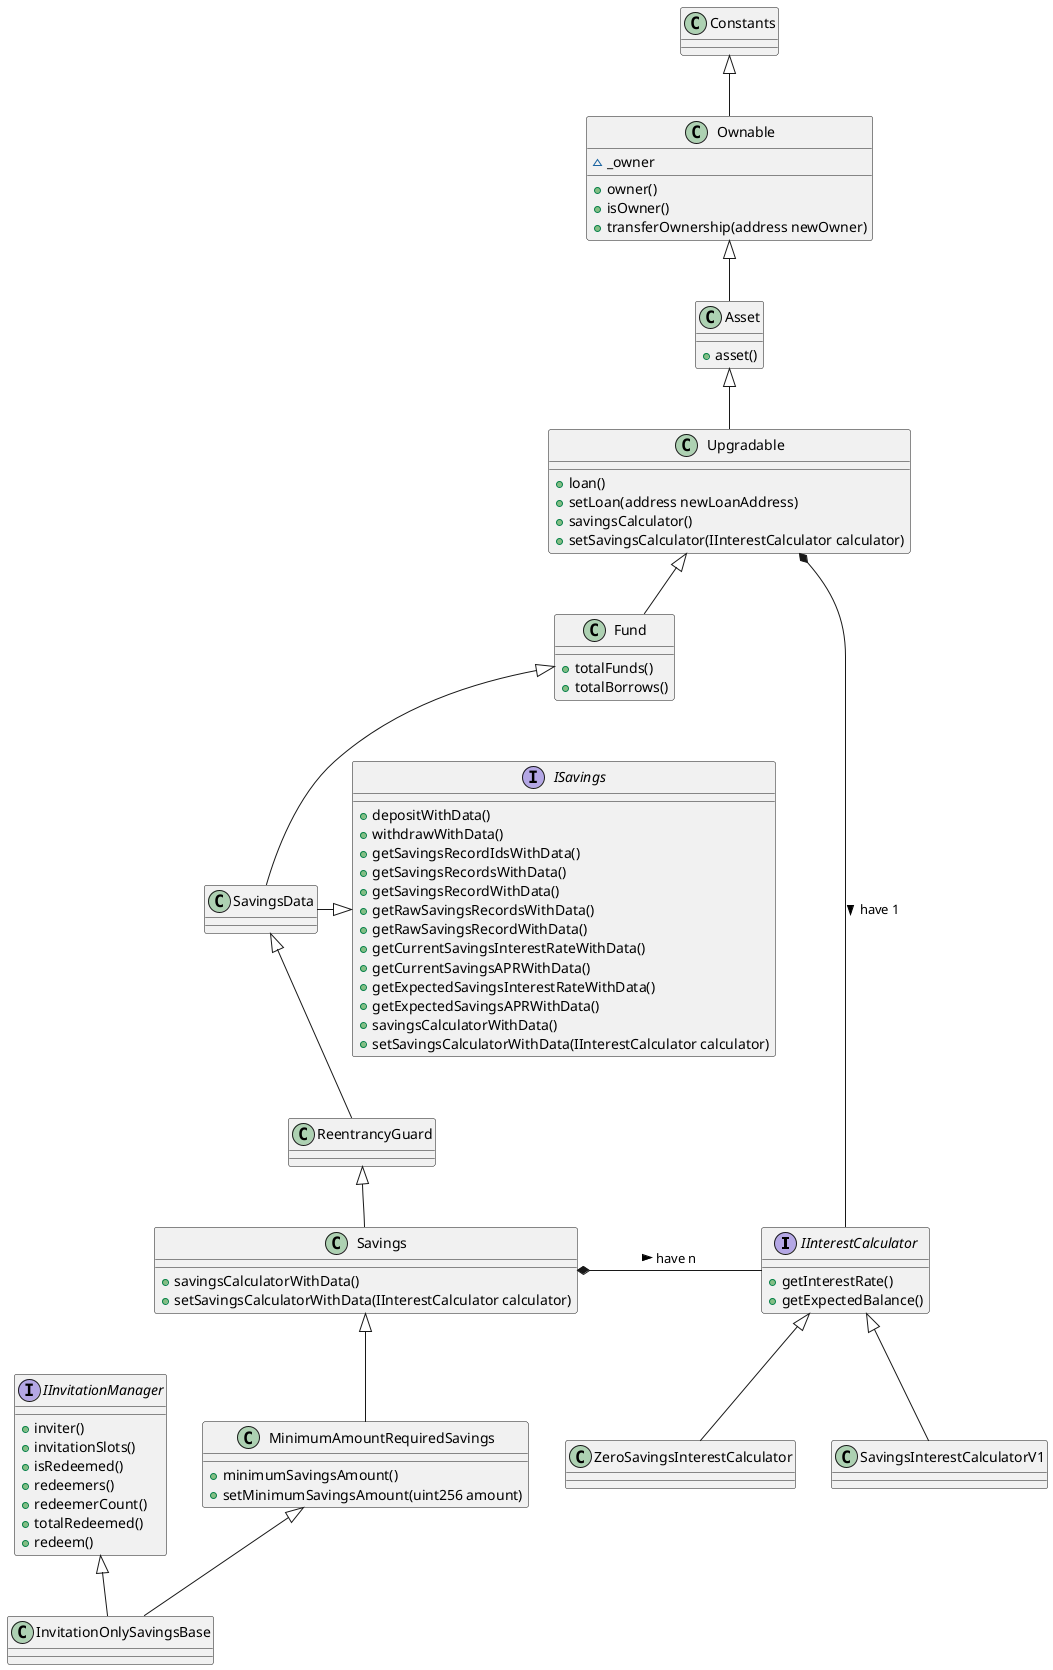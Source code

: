 @startuml
interface IInterestCalculator {
+ getInterestRate()
+ getExpectedBalance()
}

class SavingsInterestCalculatorV1 {
}

class ZeroSavingsInterestCalculator {
}

interface ISavings {
+ depositWithData()
+ withdrawWithData()
+ getSavingsRecordIdsWithData()
+ getSavingsRecordsWithData()
+ getSavingsRecordWithData()
+ getRawSavingsRecordsWithData()
+ getRawSavingsRecordWithData()
+ getCurrentSavingsInterestRateWithData()
+ getCurrentSavingsAPRWithData()
+ getExpectedSavingsInterestRateWithData()
+ getExpectedSavingsAPRWithData()
+ savingsCalculatorWithData()
+ setSavingsCalculatorWithData(IInterestCalculator calculator)
}

class Constants {
}

class Ownable {
~ _owner
+ owner()
+ isOwner()
+ transferOwnership(address newOwner)
}

class Asset {
+ asset()
}

class Upgradable {
+ loan()
+ setLoan(address newLoanAddress)
+ savingsCalculator()
+ setSavingsCalculator(IInterestCalculator calculator)
}

class Fund {
+ totalFunds()
+ totalBorrows()
}

class Savings {
+ savingsCalculatorWithData()
+ setSavingsCalculatorWithData(IInterestCalculator calculator)
}

class MinimumAmountRequiredSavings {
+ minimumSavingsAmount()
+ setMinimumSavingsAmount(uint256 amount)
}

interface IInvitationManager {
+ inviter()
+ invitationSlots()
+ isRedeemed()
+ redeemers()
+ redeemerCount()
+ totalRedeemed()
+ redeem()
}

class InvitationOnlySavingsBase{
}

Constants <|-down- Ownable
Ownable <|-down- Asset
Asset <|-down- Upgradable
Upgradable <|-down- Fund
    Upgradable *-right- IInterestCalculator : have 1 >
Fund <|-down- SavingsData
ISavings <|-right- SavingsData
SavingsData <|-down- ReentrancyGuard
ReentrancyGuard <|-down- Savings
Savings <|-- MinimumAmountRequiredSavings
    Savings *- IInterestCalculator : have n >
MinimumAmountRequiredSavings <|-down- InvitationOnlySavingsBase
IInvitationManager <|-down- InvitationOnlySavingsBase

IInterestCalculator <|--  SavingsInterestCalculatorV1
IInterestCalculator <|--  ZeroSavingsInterestCalculator
@enduml
